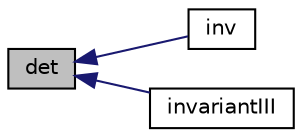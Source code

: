 digraph "det"
{
  bgcolor="transparent";
  edge [fontname="Helvetica",fontsize="10",labelfontname="Helvetica",labelfontsize="10"];
  node [fontname="Helvetica",fontsize="10",shape=record];
  rankdir="LR";
  Node140871 [label="det",height=0.2,width=0.4,color="black", fillcolor="grey75", style="filled", fontcolor="black"];
  Node140871 -> Node140872 [dir="back",color="midnightblue",fontsize="10",style="solid",fontname="Helvetica"];
  Node140872 [label="inv",height=0.2,width=0.4,color="black",URL="$a21851.html#a489c4a050437219d1327bf064aabf878",tooltip="Return the inverse of a symmetric tensor. "];
  Node140871 -> Node140873 [dir="back",color="midnightblue",fontsize="10",style="solid",fontname="Helvetica"];
  Node140873 [label="invariantIII",height=0.2,width=0.4,color="black",URL="$a21851.html#a696381731a98b49438357f51cf52623c",tooltip="Return the 3rd invariant of a symmetric tensor. "];
}
